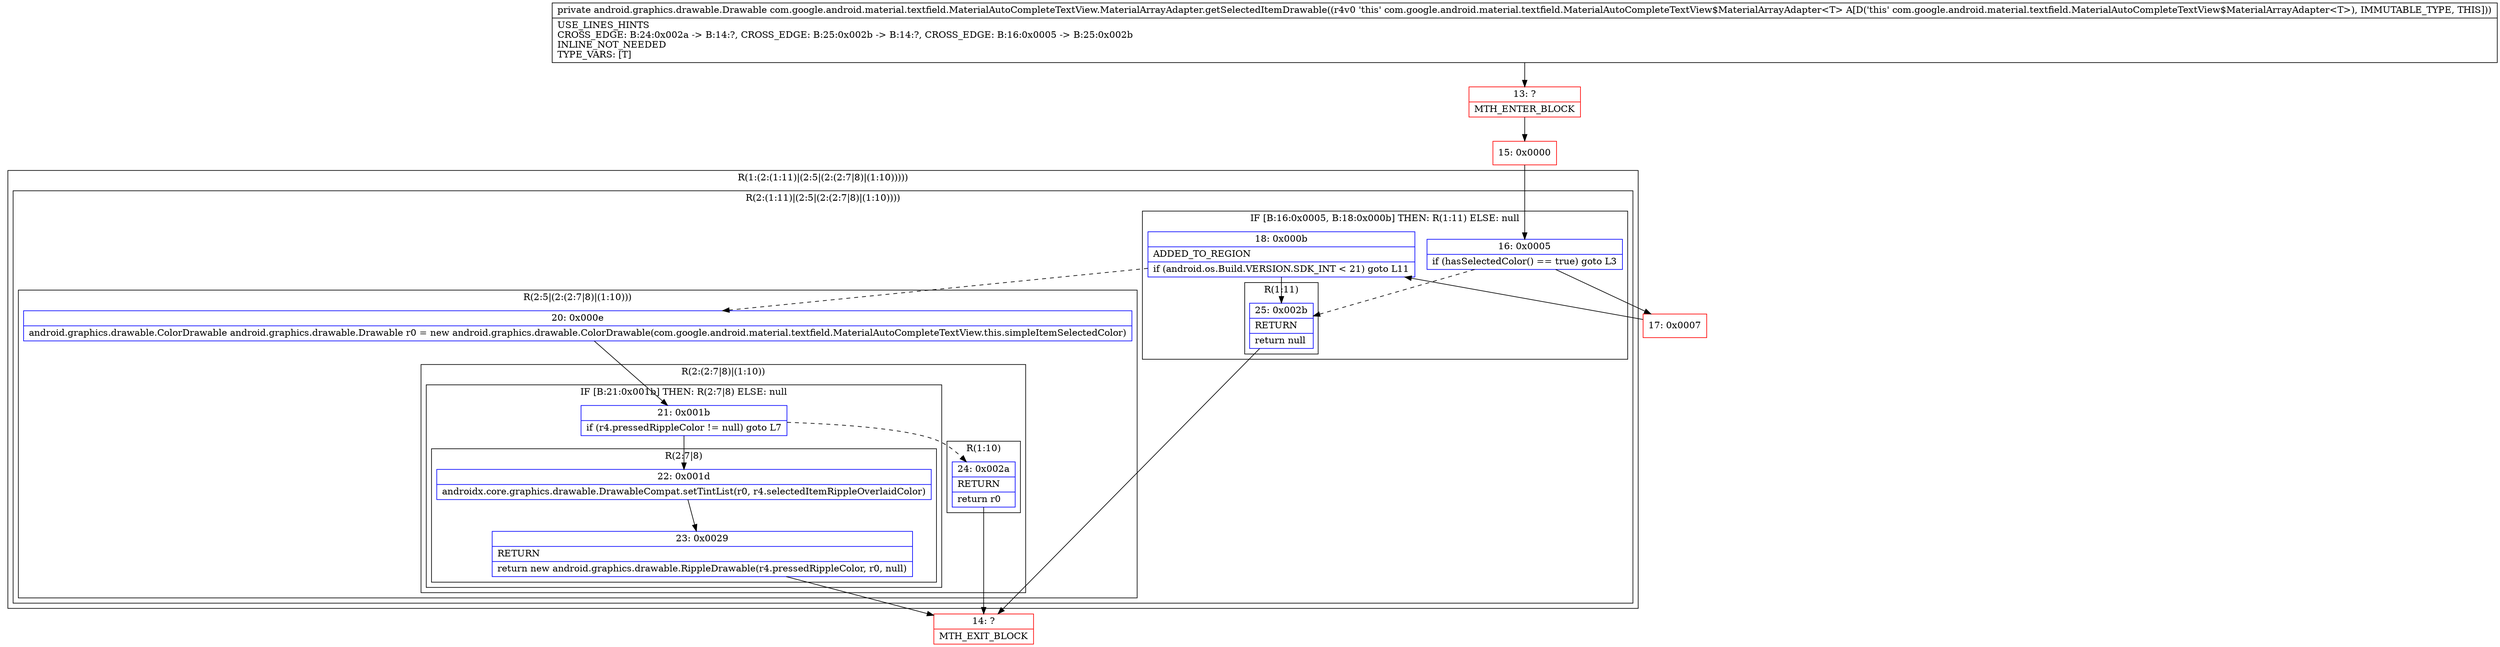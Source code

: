 digraph "CFG forcom.google.android.material.textfield.MaterialAutoCompleteTextView.MaterialArrayAdapter.getSelectedItemDrawable()Landroid\/graphics\/drawable\/Drawable;" {
subgraph cluster_Region_1817035312 {
label = "R(1:(2:(1:11)|(2:5|(2:(2:7|8)|(1:10)))))";
node [shape=record,color=blue];
subgraph cluster_Region_2082957789 {
label = "R(2:(1:11)|(2:5|(2:(2:7|8)|(1:10))))";
node [shape=record,color=blue];
subgraph cluster_IfRegion_1939394362 {
label = "IF [B:16:0x0005, B:18:0x000b] THEN: R(1:11) ELSE: null";
node [shape=record,color=blue];
Node_16 [shape=record,label="{16\:\ 0x0005|if (hasSelectedColor() == true) goto L3\l}"];
Node_18 [shape=record,label="{18\:\ 0x000b|ADDED_TO_REGION\l|if (android.os.Build.VERSION.SDK_INT \< 21) goto L11\l}"];
subgraph cluster_Region_2049437088 {
label = "R(1:11)";
node [shape=record,color=blue];
Node_25 [shape=record,label="{25\:\ 0x002b|RETURN\l|return null\l}"];
}
}
subgraph cluster_Region_1539833862 {
label = "R(2:5|(2:(2:7|8)|(1:10)))";
node [shape=record,color=blue];
Node_20 [shape=record,label="{20\:\ 0x000e|android.graphics.drawable.ColorDrawable android.graphics.drawable.Drawable r0 = new android.graphics.drawable.ColorDrawable(com.google.android.material.textfield.MaterialAutoCompleteTextView.this.simpleItemSelectedColor)\l}"];
subgraph cluster_Region_2029644950 {
label = "R(2:(2:7|8)|(1:10))";
node [shape=record,color=blue];
subgraph cluster_IfRegion_1062669269 {
label = "IF [B:21:0x001b] THEN: R(2:7|8) ELSE: null";
node [shape=record,color=blue];
Node_21 [shape=record,label="{21\:\ 0x001b|if (r4.pressedRippleColor != null) goto L7\l}"];
subgraph cluster_Region_192680822 {
label = "R(2:7|8)";
node [shape=record,color=blue];
Node_22 [shape=record,label="{22\:\ 0x001d|androidx.core.graphics.drawable.DrawableCompat.setTintList(r0, r4.selectedItemRippleOverlaidColor)\l}"];
Node_23 [shape=record,label="{23\:\ 0x0029|RETURN\l|return new android.graphics.drawable.RippleDrawable(r4.pressedRippleColor, r0, null)\l}"];
}
}
subgraph cluster_Region_1359767102 {
label = "R(1:10)";
node [shape=record,color=blue];
Node_24 [shape=record,label="{24\:\ 0x002a|RETURN\l|return r0\l}"];
}
}
}
}
}
Node_13 [shape=record,color=red,label="{13\:\ ?|MTH_ENTER_BLOCK\l}"];
Node_15 [shape=record,color=red,label="{15\:\ 0x0000}"];
Node_17 [shape=record,color=red,label="{17\:\ 0x0007}"];
Node_14 [shape=record,color=red,label="{14\:\ ?|MTH_EXIT_BLOCK\l}"];
MethodNode[shape=record,label="{private android.graphics.drawable.Drawable com.google.android.material.textfield.MaterialAutoCompleteTextView.MaterialArrayAdapter.getSelectedItemDrawable((r4v0 'this' com.google.android.material.textfield.MaterialAutoCompleteTextView$MaterialArrayAdapter\<T\> A[D('this' com.google.android.material.textfield.MaterialAutoCompleteTextView$MaterialArrayAdapter\<T\>), IMMUTABLE_TYPE, THIS]))  | USE_LINES_HINTS\lCROSS_EDGE: B:24:0x002a \-\> B:14:?, CROSS_EDGE: B:25:0x002b \-\> B:14:?, CROSS_EDGE: B:16:0x0005 \-\> B:25:0x002b\lINLINE_NOT_NEEDED\lTYPE_VARS: [T]\l}"];
MethodNode -> Node_13;Node_16 -> Node_17;
Node_16 -> Node_25[style=dashed];
Node_18 -> Node_20[style=dashed];
Node_18 -> Node_25;
Node_25 -> Node_14;
Node_20 -> Node_21;
Node_21 -> Node_22;
Node_21 -> Node_24[style=dashed];
Node_22 -> Node_23;
Node_23 -> Node_14;
Node_24 -> Node_14;
Node_13 -> Node_15;
Node_15 -> Node_16;
Node_17 -> Node_18;
}


